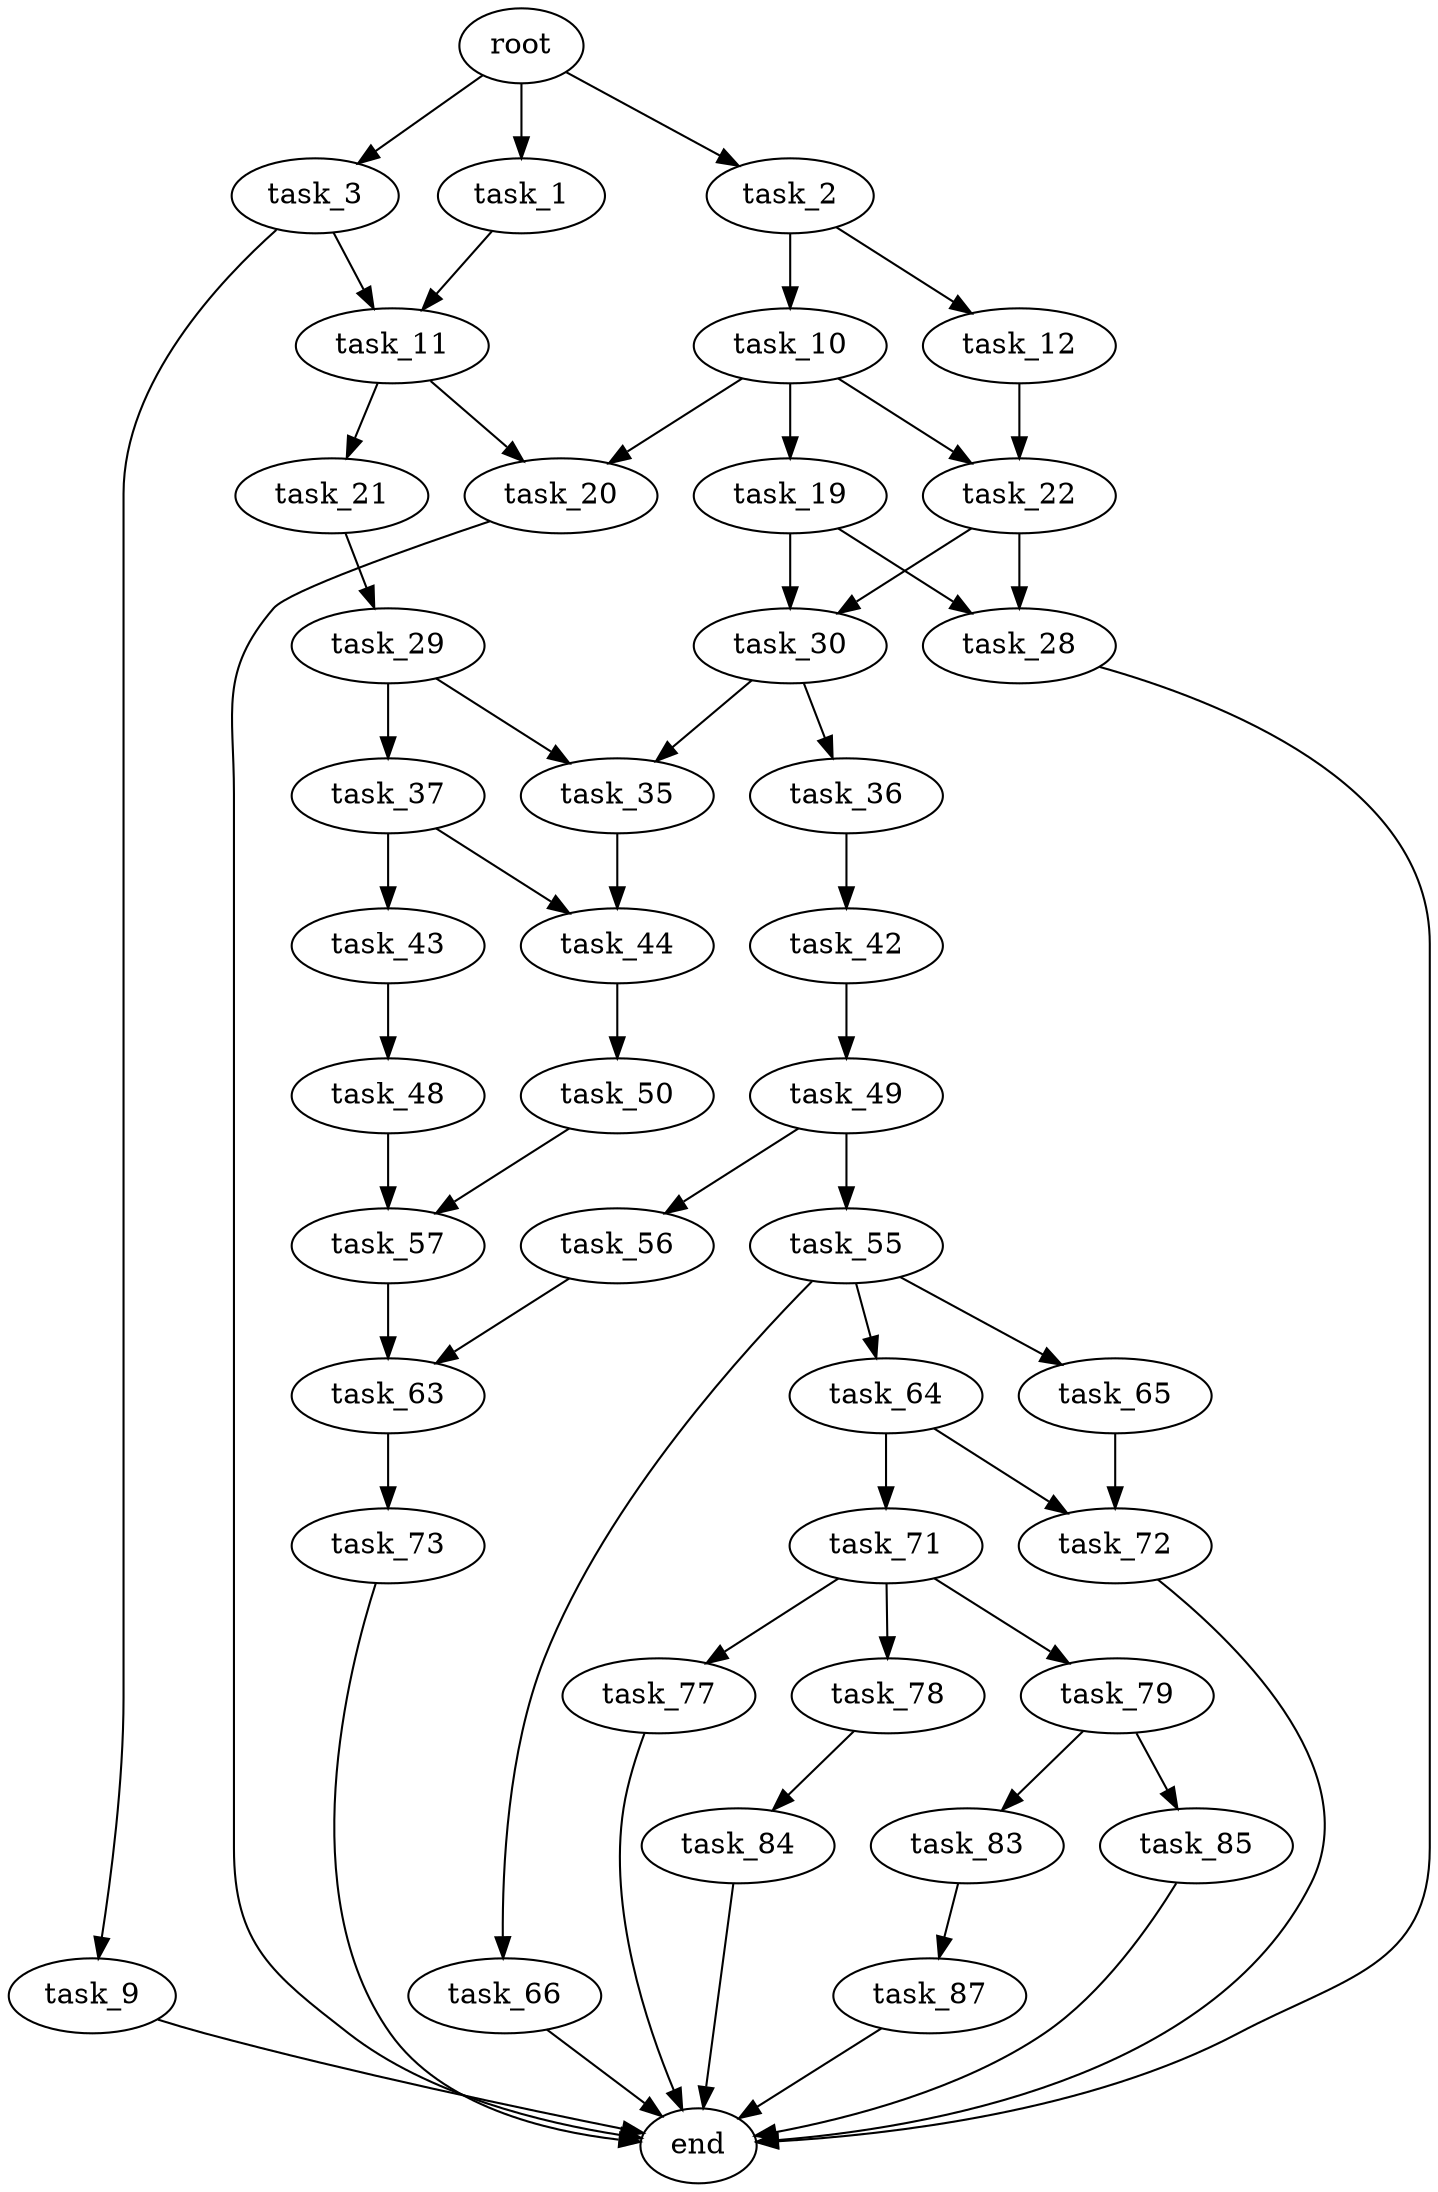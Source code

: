 digraph G {
  root [size="0.000000"];
  task_1 [size="534167865972.000000"];
  task_2 [size="1659526686.000000"];
  task_3 [size="89868101852.000000"];
  task_11 [size="15968641117.000000"];
  task_10 [size="27779868469.000000"];
  task_12 [size="111642804518.000000"];
  task_9 [size="174484486315.000000"];
  end [size="0.000000"];
  task_19 [size="19322755308.000000"];
  task_20 [size="12173901303.000000"];
  task_22 [size="1167580313063.000000"];
  task_21 [size="1073741824000.000000"];
  task_28 [size="1233575424.000000"];
  task_30 [size="134217728000.000000"];
  task_29 [size="34903453071.000000"];
  task_35 [size="42467532464.000000"];
  task_37 [size="19972508178.000000"];
  task_36 [size="549755813888.000000"];
  task_44 [size="13344497848.000000"];
  task_42 [size="19984309653.000000"];
  task_43 [size="8589934592.000000"];
  task_49 [size="192711016884.000000"];
  task_48 [size="68719476736.000000"];
  task_50 [size="16994148758.000000"];
  task_57 [size="11362462030.000000"];
  task_55 [size="61871334007.000000"];
  task_56 [size="8589934592.000000"];
  task_64 [size="5583621341.000000"];
  task_65 [size="782757789696.000000"];
  task_66 [size="3771380461.000000"];
  task_63 [size="549755813888.000000"];
  task_73 [size="68719476736.000000"];
  task_71 [size="504193519.000000"];
  task_72 [size="9794018740.000000"];
  task_77 [size="347848668180.000000"];
  task_78 [size="282336968231.000000"];
  task_79 [size="8589934592.000000"];
  task_84 [size="9607013855.000000"];
  task_83 [size="368293445632.000000"];
  task_85 [size="44008137525.000000"];
  task_87 [size="2410919264.000000"];

  root -> task_1 [size="1.000000"];
  root -> task_2 [size="1.000000"];
  root -> task_3 [size="1.000000"];
  task_1 -> task_11 [size="536870912.000000"];
  task_2 -> task_10 [size="33554432.000000"];
  task_2 -> task_12 [size="33554432.000000"];
  task_3 -> task_9 [size="75497472.000000"];
  task_3 -> task_11 [size="75497472.000000"];
  task_11 -> task_20 [size="33554432.000000"];
  task_11 -> task_21 [size="33554432.000000"];
  task_10 -> task_19 [size="838860800.000000"];
  task_10 -> task_20 [size="838860800.000000"];
  task_10 -> task_22 [size="838860800.000000"];
  task_12 -> task_22 [size="75497472.000000"];
  task_9 -> end [size="1.000000"];
  task_19 -> task_28 [size="75497472.000000"];
  task_19 -> task_30 [size="75497472.000000"];
  task_20 -> end [size="1.000000"];
  task_22 -> task_28 [size="838860800.000000"];
  task_22 -> task_30 [size="838860800.000000"];
  task_21 -> task_29 [size="838860800.000000"];
  task_28 -> end [size="1.000000"];
  task_30 -> task_35 [size="209715200.000000"];
  task_30 -> task_36 [size="209715200.000000"];
  task_29 -> task_35 [size="33554432.000000"];
  task_29 -> task_37 [size="33554432.000000"];
  task_35 -> task_44 [size="679477248.000000"];
  task_37 -> task_43 [size="838860800.000000"];
  task_37 -> task_44 [size="838860800.000000"];
  task_36 -> task_42 [size="536870912.000000"];
  task_44 -> task_50 [size="209715200.000000"];
  task_42 -> task_49 [size="838860800.000000"];
  task_43 -> task_48 [size="33554432.000000"];
  task_49 -> task_55 [size="411041792.000000"];
  task_49 -> task_56 [size="411041792.000000"];
  task_48 -> task_57 [size="134217728.000000"];
  task_50 -> task_57 [size="679477248.000000"];
  task_57 -> task_63 [size="301989888.000000"];
  task_55 -> task_64 [size="209715200.000000"];
  task_55 -> task_65 [size="209715200.000000"];
  task_55 -> task_66 [size="209715200.000000"];
  task_56 -> task_63 [size="33554432.000000"];
  task_64 -> task_71 [size="209715200.000000"];
  task_64 -> task_72 [size="209715200.000000"];
  task_65 -> task_72 [size="679477248.000000"];
  task_66 -> end [size="1.000000"];
  task_63 -> task_73 [size="536870912.000000"];
  task_73 -> end [size="1.000000"];
  task_71 -> task_77 [size="33554432.000000"];
  task_71 -> task_78 [size="33554432.000000"];
  task_71 -> task_79 [size="33554432.000000"];
  task_72 -> end [size="1.000000"];
  task_77 -> end [size="1.000000"];
  task_78 -> task_84 [size="411041792.000000"];
  task_79 -> task_83 [size="33554432.000000"];
  task_79 -> task_85 [size="33554432.000000"];
  task_84 -> end [size="1.000000"];
  task_83 -> task_87 [size="411041792.000000"];
  task_85 -> end [size="1.000000"];
  task_87 -> end [size="1.000000"];
}

